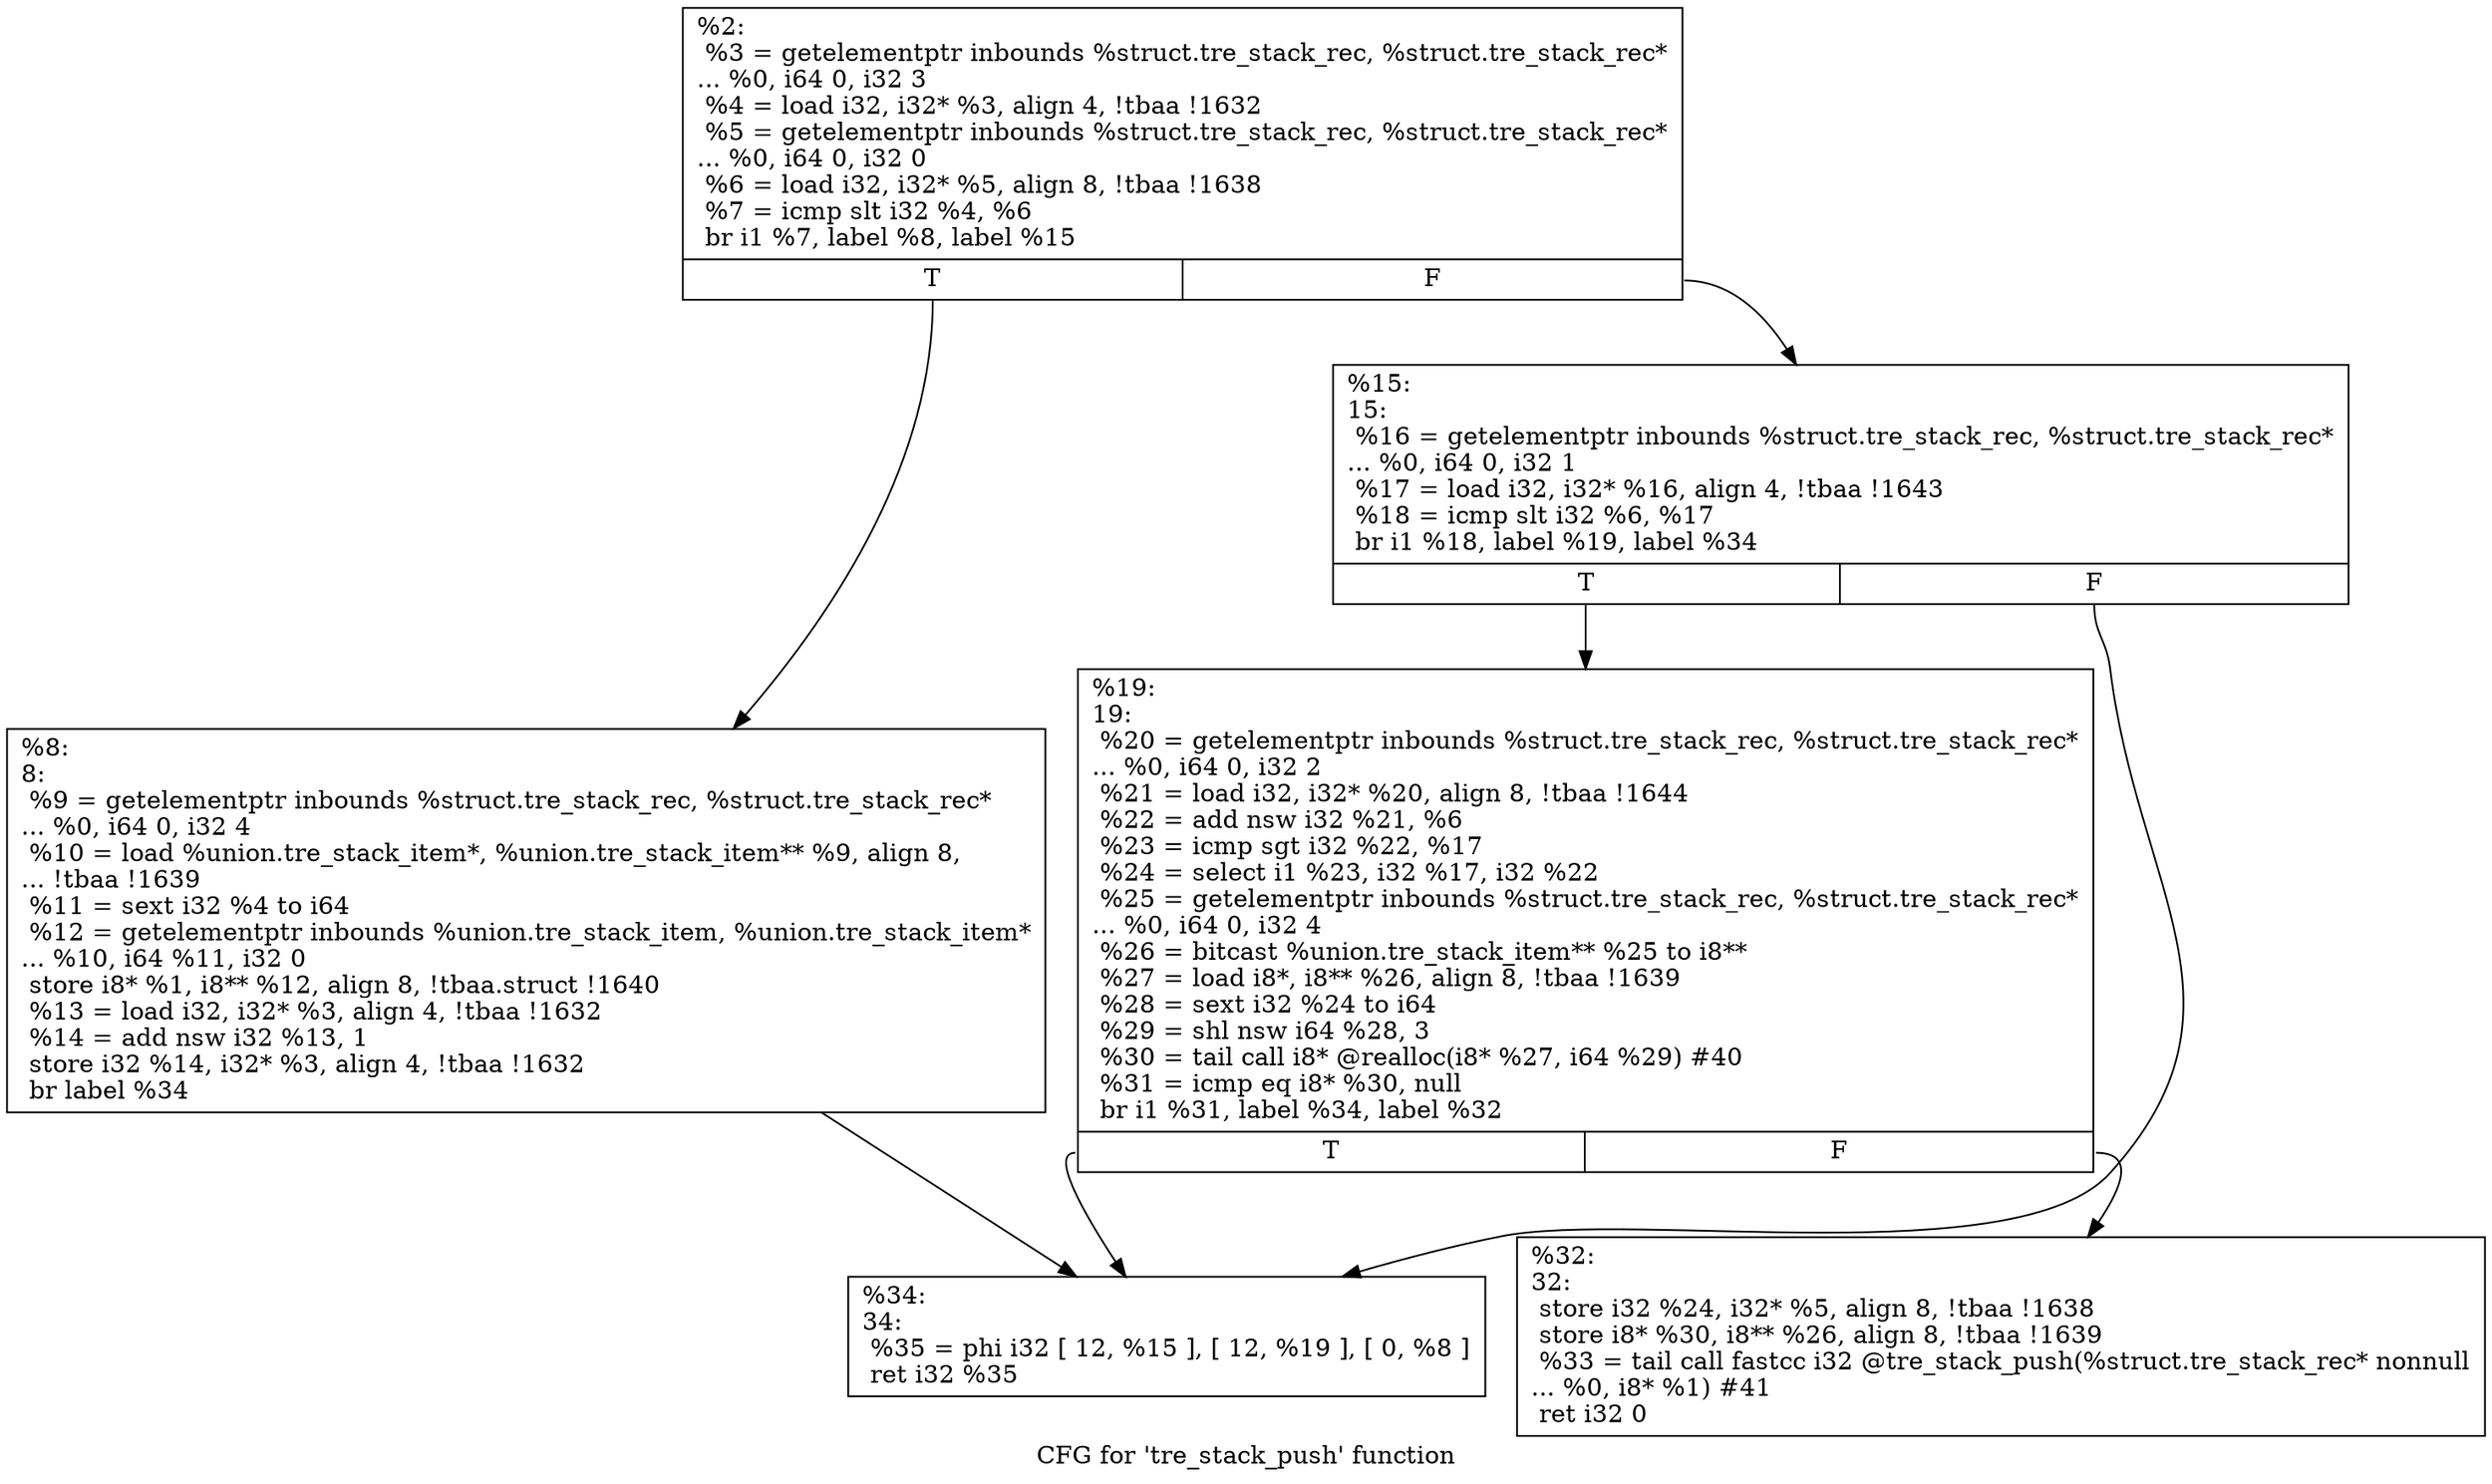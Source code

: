 digraph "CFG for 'tre_stack_push' function" {
	label="CFG for 'tre_stack_push' function";

	Node0x1897330 [shape=record,label="{%2:\l  %3 = getelementptr inbounds %struct.tre_stack_rec, %struct.tre_stack_rec*\l... %0, i64 0, i32 3\l  %4 = load i32, i32* %3, align 4, !tbaa !1632\l  %5 = getelementptr inbounds %struct.tre_stack_rec, %struct.tre_stack_rec*\l... %0, i64 0, i32 0\l  %6 = load i32, i32* %5, align 8, !tbaa !1638\l  %7 = icmp slt i32 %4, %6\l  br i1 %7, label %8, label %15\l|{<s0>T|<s1>F}}"];
	Node0x1897330:s0 -> Node0x1897380;
	Node0x1897330:s1 -> Node0x18973d0;
	Node0x1897380 [shape=record,label="{%8:\l8:                                                \l  %9 = getelementptr inbounds %struct.tre_stack_rec, %struct.tre_stack_rec*\l... %0, i64 0, i32 4\l  %10 = load %union.tre_stack_item*, %union.tre_stack_item** %9, align 8,\l... !tbaa !1639\l  %11 = sext i32 %4 to i64\l  %12 = getelementptr inbounds %union.tre_stack_item, %union.tre_stack_item*\l... %10, i64 %11, i32 0\l  store i8* %1, i8** %12, align 8, !tbaa.struct !1640\l  %13 = load i32, i32* %3, align 4, !tbaa !1632\l  %14 = add nsw i32 %13, 1\l  store i32 %14, i32* %3, align 4, !tbaa !1632\l  br label %34\l}"];
	Node0x1897380 -> Node0x18cb810;
	Node0x18973d0 [shape=record,label="{%15:\l15:                                               \l  %16 = getelementptr inbounds %struct.tre_stack_rec, %struct.tre_stack_rec*\l... %0, i64 0, i32 1\l  %17 = load i32, i32* %16, align 4, !tbaa !1643\l  %18 = icmp slt i32 %6, %17\l  br i1 %18, label %19, label %34\l|{<s0>T|<s1>F}}"];
	Node0x18973d0:s0 -> Node0x18cb770;
	Node0x18973d0:s1 -> Node0x18cb810;
	Node0x18cb770 [shape=record,label="{%19:\l19:                                               \l  %20 = getelementptr inbounds %struct.tre_stack_rec, %struct.tre_stack_rec*\l... %0, i64 0, i32 2\l  %21 = load i32, i32* %20, align 8, !tbaa !1644\l  %22 = add nsw i32 %21, %6\l  %23 = icmp sgt i32 %22, %17\l  %24 = select i1 %23, i32 %17, i32 %22\l  %25 = getelementptr inbounds %struct.tre_stack_rec, %struct.tre_stack_rec*\l... %0, i64 0, i32 4\l  %26 = bitcast %union.tre_stack_item** %25 to i8**\l  %27 = load i8*, i8** %26, align 8, !tbaa !1639\l  %28 = sext i32 %24 to i64\l  %29 = shl nsw i64 %28, 3\l  %30 = tail call i8* @realloc(i8* %27, i64 %29) #40\l  %31 = icmp eq i8* %30, null\l  br i1 %31, label %34, label %32\l|{<s0>T|<s1>F}}"];
	Node0x18cb770:s0 -> Node0x18cb810;
	Node0x18cb770:s1 -> Node0x18cb7c0;
	Node0x18cb7c0 [shape=record,label="{%32:\l32:                                               \l  store i32 %24, i32* %5, align 8, !tbaa !1638\l  store i8* %30, i8** %26, align 8, !tbaa !1639\l  %33 = tail call fastcc i32 @tre_stack_push(%struct.tre_stack_rec* nonnull\l... %0, i8* %1) #41\l  ret i32 0\l}"];
	Node0x18cb810 [shape=record,label="{%34:\l34:                                               \l  %35 = phi i32 [ 12, %15 ], [ 12, %19 ], [ 0, %8 ]\l  ret i32 %35\l}"];
}
